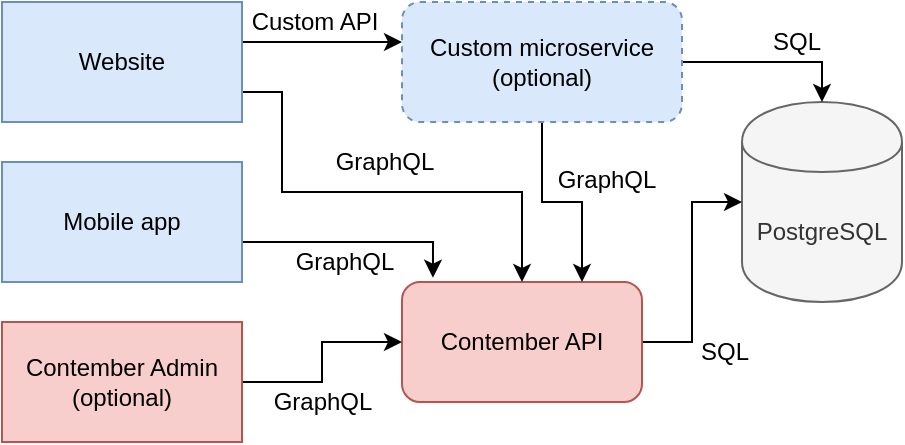<mxfile version="12.5.5" type="device"><diagram id="hfGThjbKzocHD7m_z4aL" name="Page-1"><mxGraphModel dx="1152" dy="753" grid="1" gridSize="10" guides="1" tooltips="1" connect="1" arrows="1" fold="1" page="1" pageScale="1" pageWidth="827" pageHeight="1169" math="0" shadow="0"><root><mxCell id="0"/><mxCell id="1" parent="0"/><mxCell id="Imuc37qYOZUnYDuQ3-A8-1" value="PostgreSQL" style="shape=cylinder;whiteSpace=wrap;html=1;boundedLbl=1;backgroundOutline=1;fillColor=#f5f5f5;strokeColor=#666666;fontColor=#333333;" vertex="1" parent="1"><mxGeometry x="550" y="360" width="80" height="100" as="geometry"/></mxCell><mxCell id="Imuc37qYOZUnYDuQ3-A8-3" style="edgeStyle=orthogonalEdgeStyle;rounded=0;orthogonalLoop=1;jettySize=auto;html=1;startArrow=none;startFill=0;" edge="1" parent="1" source="Imuc37qYOZUnYDuQ3-A8-2" target="Imuc37qYOZUnYDuQ3-A8-1"><mxGeometry relative="1" as="geometry"/></mxCell><mxCell id="Imuc37qYOZUnYDuQ3-A8-17" value="SQL" style="text;html=1;align=center;verticalAlign=middle;resizable=0;points=[];labelBackgroundColor=#ffffff;" vertex="1" connectable="0" parent="Imuc37qYOZUnYDuQ3-A8-3"><mxGeometry x="-0.248" relative="1" as="geometry"><mxPoint x="15.33" y="24.33" as="offset"/></mxGeometry></mxCell><mxCell id="Imuc37qYOZUnYDuQ3-A8-2" value="Contember API" style="rounded=1;whiteSpace=wrap;html=1;fillColor=#f8cecc;strokeColor=#b85450;" vertex="1" parent="1"><mxGeometry x="380" y="450" width="120" height="60" as="geometry"/></mxCell><mxCell id="Imuc37qYOZUnYDuQ3-A8-7" style="edgeStyle=orthogonalEdgeStyle;rounded=0;orthogonalLoop=1;jettySize=auto;html=1;startArrow=none;startFill=0;exitX=1;exitY=0.75;exitDx=0;exitDy=0;" edge="1" parent="1" source="Imuc37qYOZUnYDuQ3-A8-4" target="Imuc37qYOZUnYDuQ3-A8-2"><mxGeometry relative="1" as="geometry"><Array as="points"><mxPoint x="320" y="355"/><mxPoint x="320" y="405"/><mxPoint x="440" y="405"/></Array></mxGeometry></mxCell><mxCell id="Imuc37qYOZUnYDuQ3-A8-14" value="GraphQL" style="text;html=1;align=center;verticalAlign=middle;resizable=0;points=[];labelBackgroundColor=#ffffff;" vertex="1" connectable="0" parent="Imuc37qYOZUnYDuQ3-A8-7"><mxGeometry x="0.172" y="-2" relative="1" as="geometry"><mxPoint x="-17.17" y="-17.33" as="offset"/></mxGeometry></mxCell><mxCell id="Imuc37qYOZUnYDuQ3-A8-10" style="edgeStyle=orthogonalEdgeStyle;rounded=0;orthogonalLoop=1;jettySize=auto;html=1;startArrow=none;startFill=0;" edge="1" parent="1" source="Imuc37qYOZUnYDuQ3-A8-4"><mxGeometry relative="1" as="geometry"><mxPoint x="380" y="330" as="targetPoint"/><Array as="points"><mxPoint x="380" y="330"/></Array></mxGeometry></mxCell><mxCell id="Imuc37qYOZUnYDuQ3-A8-15" value="Custom API" style="text;html=1;align=center;verticalAlign=middle;resizable=0;points=[];labelBackgroundColor=#ffffff;" vertex="1" connectable="0" parent="Imuc37qYOZUnYDuQ3-A8-10"><mxGeometry x="0.235" y="2" relative="1" as="geometry"><mxPoint x="-13.33" y="-8.33" as="offset"/></mxGeometry></mxCell><mxCell id="Imuc37qYOZUnYDuQ3-A8-4" value="Website" style="rounded=0;whiteSpace=wrap;html=1;fillColor=#dae8fc;strokeColor=#6c8ebf;" vertex="1" parent="1"><mxGeometry x="180" y="310" width="120" height="60" as="geometry"/></mxCell><mxCell id="Imuc37qYOZUnYDuQ3-A8-8" style="edgeStyle=orthogonalEdgeStyle;rounded=0;orthogonalLoop=1;jettySize=auto;html=1;startArrow=none;startFill=0;exitX=1;exitY=0.5;exitDx=0;exitDy=0;entryX=0.129;entryY=-0.036;entryDx=0;entryDy=0;entryPerimeter=0;" edge="1" parent="1" source="Imuc37qYOZUnYDuQ3-A8-5" target="Imuc37qYOZUnYDuQ3-A8-2"><mxGeometry relative="1" as="geometry"><mxPoint x="380" y="480" as="targetPoint"/><Array as="points"><mxPoint x="300" y="430"/><mxPoint x="396" y="430"/></Array></mxGeometry></mxCell><mxCell id="Imuc37qYOZUnYDuQ3-A8-13" value="GraphQL&lt;br&gt;" style="text;html=1;align=center;verticalAlign=middle;resizable=0;points=[];labelBackgroundColor=#ffffff;" vertex="1" connectable="0" parent="Imuc37qYOZUnYDuQ3-A8-8"><mxGeometry x="-0.192" y="3" relative="1" as="geometry"><mxPoint x="10.33" y="12.83" as="offset"/></mxGeometry></mxCell><mxCell id="Imuc37qYOZUnYDuQ3-A8-5" value="Mobile app" style="rounded=0;whiteSpace=wrap;html=1;fillColor=#dae8fc;strokeColor=#6c8ebf;" vertex="1" parent="1"><mxGeometry x="180" y="390" width="120" height="60" as="geometry"/></mxCell><mxCell id="Imuc37qYOZUnYDuQ3-A8-11" style="edgeStyle=orthogonalEdgeStyle;rounded=0;orthogonalLoop=1;jettySize=auto;html=1;startArrow=none;startFill=0;" edge="1" parent="1" source="Imuc37qYOZUnYDuQ3-A8-6"><mxGeometry relative="1" as="geometry"><mxPoint x="470" y="450" as="targetPoint"/><Array as="points"><mxPoint x="450" y="410"/><mxPoint x="470" y="410"/><mxPoint x="470" y="450"/></Array></mxGeometry></mxCell><mxCell id="Imuc37qYOZUnYDuQ3-A8-18" value="GraphQL&lt;br&gt;" style="text;html=1;align=center;verticalAlign=middle;resizable=0;points=[];labelBackgroundColor=#ffffff;" vertex="1" connectable="0" parent="Imuc37qYOZUnYDuQ3-A8-11"><mxGeometry x="-0.281" y="2" relative="1" as="geometry"><mxPoint x="30.17" y="-7.17" as="offset"/></mxGeometry></mxCell><mxCell id="Imuc37qYOZUnYDuQ3-A8-12" style="edgeStyle=orthogonalEdgeStyle;rounded=0;orthogonalLoop=1;jettySize=auto;html=1;entryX=0.5;entryY=0;entryDx=0;entryDy=0;startArrow=none;startFill=0;" edge="1" parent="1" source="Imuc37qYOZUnYDuQ3-A8-6" target="Imuc37qYOZUnYDuQ3-A8-1"><mxGeometry relative="1" as="geometry"/></mxCell><mxCell id="Imuc37qYOZUnYDuQ3-A8-16" value="SQL" style="text;html=1;align=center;verticalAlign=middle;resizable=0;points=[];labelBackgroundColor=#ffffff;" vertex="1" connectable="0" parent="Imuc37qYOZUnYDuQ3-A8-12"><mxGeometry x="0.245" y="-3" relative="1" as="geometry"><mxPoint x="0.83" y="-13.17" as="offset"/></mxGeometry></mxCell><mxCell id="Imuc37qYOZUnYDuQ3-A8-6" value="Custom microservice&lt;br&gt;(optional)" style="rounded=1;whiteSpace=wrap;html=1;fillColor=#dae8fc;strokeColor=#6c8ebf;dashed=1;" vertex="1" parent="1"><mxGeometry x="380" y="310" width="140" height="60" as="geometry"/></mxCell><mxCell id="Imuc37qYOZUnYDuQ3-A8-23" style="edgeStyle=orthogonalEdgeStyle;rounded=0;orthogonalLoop=1;jettySize=auto;html=1;startArrow=none;startFill=0;" edge="1" parent="1" source="Imuc37qYOZUnYDuQ3-A8-22" target="Imuc37qYOZUnYDuQ3-A8-2"><mxGeometry relative="1" as="geometry"/></mxCell><mxCell id="Imuc37qYOZUnYDuQ3-A8-24" value="GraphQL&lt;br&gt;" style="text;html=1;align=center;verticalAlign=middle;resizable=0;points=[];labelBackgroundColor=#ffffff;" vertex="1" connectable="0" parent="Imuc37qYOZUnYDuQ3-A8-23"><mxGeometry x="-0.273" y="1" relative="1" as="geometry"><mxPoint x="3.33" y="10.67" as="offset"/></mxGeometry></mxCell><mxCell id="Imuc37qYOZUnYDuQ3-A8-22" value="Contember Admin&lt;br&gt;(optional)" style="rounded=0;whiteSpace=wrap;html=1;fillColor=#f8cecc;strokeColor=#b85450;" vertex="1" parent="1"><mxGeometry x="180" y="470" width="120" height="60" as="geometry"/></mxCell></root></mxGraphModel></diagram></mxfile>